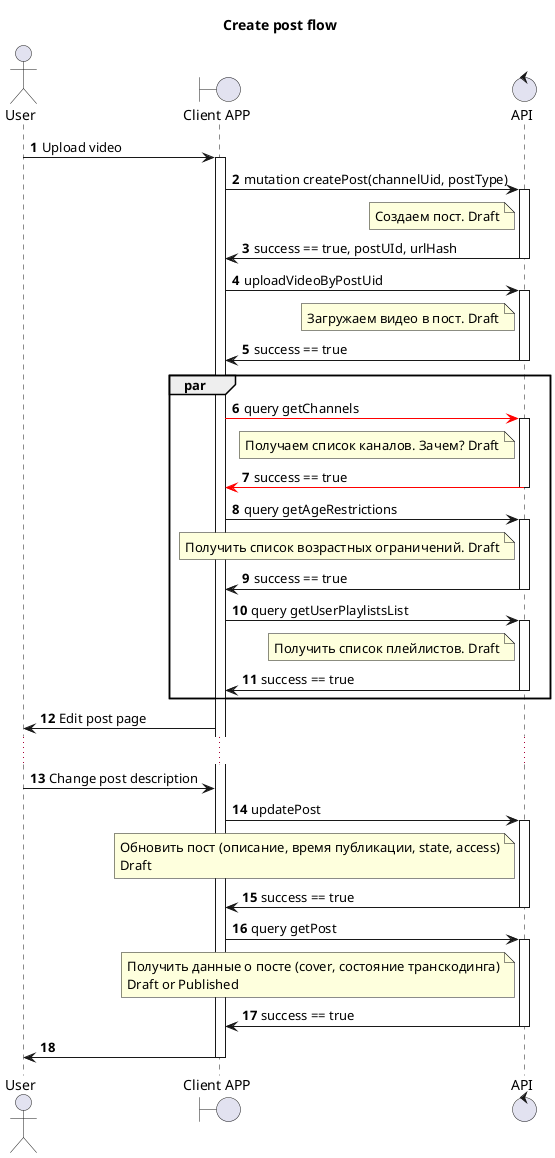 @startuml
'https://plantuml.com/sequence-diagram

title "Create post flow"
actor User as U
boundary "Client APP" as GUI
control "API" as A

autonumber

U -> GUI: Upload video
activate GUI
GUI -> A: mutation createPost(channelUid, postType)
activate A
note left A
Создаем пост. Draft
end note
A -> GUI: success == true, postUId, urlHash
deactivate A

GUI -> A: uploadVideoByPostUid
activate A
note left A
Загружаем видео в пост. Draft
end note
A -> GUI: success == true
deactivate A

par
GUI -[#Red]> A: query getChannels
activate A
note left A
Получаем список каналов. Зачем? Draft
end note
A -[#Red]> GUI: success == true
deactivate A

GUI -> A: query getAgeRestrictions
activate A
note left A
Получить список возрастных ограничений. Draft
end note
A -> GUI: success == true
deactivate A

GUI -> A: query getUserPlaylistsList
activate A
note left A
Получить список плейлистов. Draft
end note
A -> GUI: success == true
deactivate A
end
GUI -> U: Edit post page
...
U -> GUI: Change post description
GUI -> A: updatePost
activate A
note left A
Обновить пост (описание, время публикации, state, access)
Draft
end note
A -> GUI: success == true
deactivate A
GUI -> A: query getPost
activate A
note left A
Получить данные о посте (cover, состояние транскодинга)
Draft or Published
end note
A -> GUI: success == true
deactivate A
GUI -> U:
deactivate GUI
@enduml